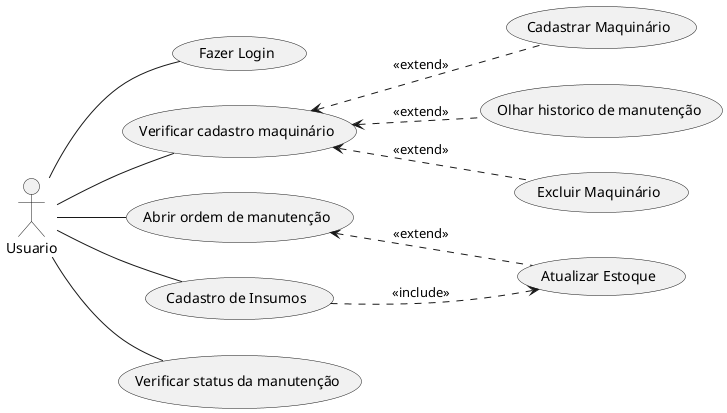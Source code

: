 @@startuml
    left to right direction
    :Usuario: as usuario

    (Fazer Login) as UC001
    (Verificar cadastro maquinário) as UC002
    (Cadastrar Maquinário) as UC003
    (Olhar historico de manutenção) as UC004
    (Excluir Maquinário) as UC005
    (Abrir ordem de manutenção) as UC006
    (Cadastro de Insumos) as UC007
    (Atualizar Estoque) as UC008
    (Verificar status da manutenção) as UC009
        

    usuario -- UC001
    usuario -- UC002
    usuario -- UC006
    usuario -- UC007
    usuario -- UC009

    UC002 <.. UC003 : <<extend>>
    UC002 <.. UC004 : <<extend>>
    UC002 <.. UC005 : <<extend>>
    UC006 <.. UC008 : <<extend>>

    UC007 ..> UC008 : <<include>>


@@enduml